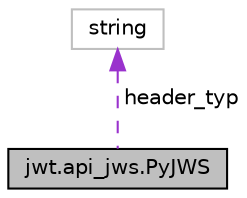 digraph "jwt.api_jws.PyJWS"
{
 // LATEX_PDF_SIZE
  edge [fontname="Helvetica",fontsize="10",labelfontname="Helvetica",labelfontsize="10"];
  node [fontname="Helvetica",fontsize="10",shape=record];
  Node1 [label="jwt.api_jws.PyJWS",height=0.2,width=0.4,color="black", fillcolor="grey75", style="filled", fontcolor="black",tooltip=" "];
  Node2 -> Node1 [dir="back",color="darkorchid3",fontsize="10",style="dashed",label=" header_typ" ];
  Node2 [label="string",height=0.2,width=0.4,color="grey75", fillcolor="white", style="filled",tooltip=" "];
}
